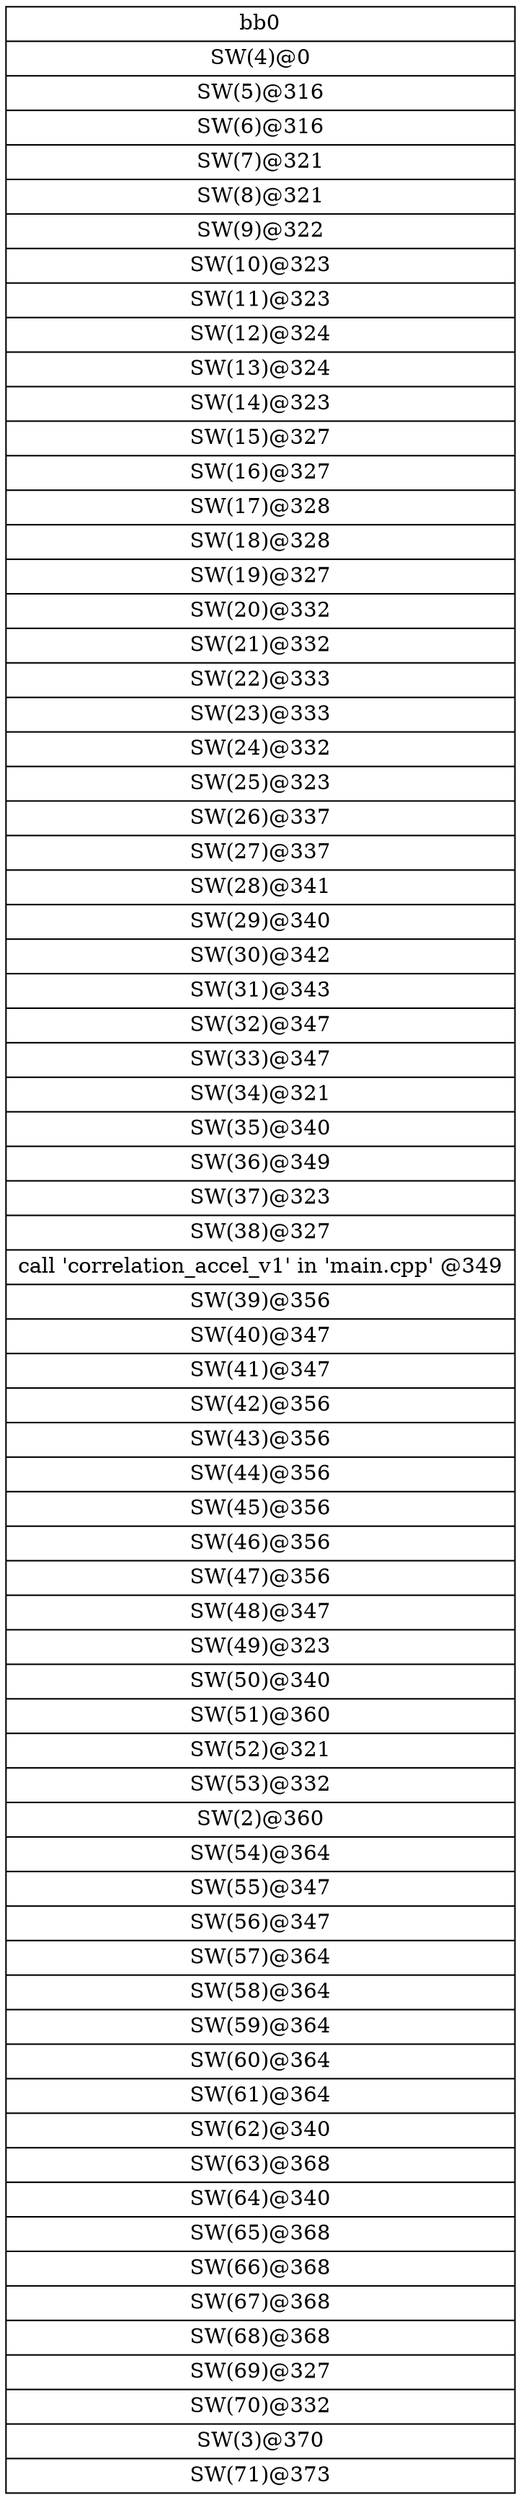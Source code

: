digraph CDFG {
node [shape=record];
bb0 [shape=record, label = "{bb0|<x0x3eadf10>SW(4)@0\n|<x0x3eadf90>SW(5)@316\n|<x0x3eae1a0>SW(6)@316\n|<x0x3eafaa0>SW(7)@321\n|<x0x3eafc60>SW(8)@321\n|<x0x3eafe90>SW(9)@322\n|<x0x3eb00c0>SW(10)@323\n|<x0x3eb02f0>SW(11)@323\n|<x0x3eb0520>SW(12)@324\n|<x0x3eb0770>SW(13)@324\n|<x0x3eb0980>SW(14)@323\n|<x0x3eb0bc0>SW(15)@327\n|<x0x3eb0df0>SW(16)@327\n|<x0x3eb1020>SW(17)@328\n|<x0x3eb1270>SW(18)@328\n|<x0x3eb1480>SW(19)@327\n|<x0x3eb16c0>SW(20)@332\n|<x0x3eb18f0>SW(21)@332\n|<x0x3eaaf10>SW(22)@333\n|<x0x3eab160>SW(23)@333\n|<x0x3eab370>SW(24)@332\n|<x0x3eab5b0>SW(25)@323\n|<x0x3eab7e0>SW(26)@337\n|<x0x3eab9f0>SW(27)@337\n|<x0x3eabc10>SW(28)@341\n|<x0x3eabe60>SW(29)@340\n|<x0x3eac0b0>SW(30)@342\n|<x0x3eac320>SW(31)@343\n|<x0x3eac570>SW(32)@347\n|<x0x3eac790>SW(33)@347\n|<x0x3eac9d0>SW(34)@321\n|<x0x3eacc00>SW(35)@340\n|<x0x3eb1bc0>SW(36)@349\n|<x0x3eb1d40>SW(37)@323\n|<x0x3eb1f70>SW(38)@327\n|<x0x3ea7770>call 'correlation_accel_v1' in 'main.cpp' @349\n|<x0x3eb21c0>SW(39)@356\n|<x0x3eb23e0>SW(40)@347\n|<x0x3eb2620>SW(41)@347\n|<x0x3eb2850>SW(42)@356\n|<x0x3eb2a60>SW(43)@356\n|<x0x3eb2c70>SW(44)@356\n|<x0x3eb2e80>SW(45)@356\n|<x0x3eb3090>SW(46)@356\n|<x0x3eb32f0>SW(47)@356\n|<x0x3eb3510>SW(48)@347\n|<x0x3eb3750>SW(49)@323\n|<x0x3eb3980>SW(50)@340\n|<x0x3eb3bd0>SW(51)@360\n|<x0x3eb3df0>SW(52)@321\n|<x0x3eb4020>SW(53)@332\n|<x0x3eaad80>SW(2)@360\n|<x0x3eb4270>SW(54)@364\n|<x0x3eb4490>SW(55)@347\n|<x0x3eb46d0>SW(56)@347\n|<x0x3eb4900>SW(57)@364\n|<x0x3eb4b10>SW(58)@364\n|<x0x3eb4d20>SW(59)@364\n|<x0x3eb4f30>SW(60)@364\n|<x0x3eb5140>SW(61)@364\n|<x0x3eb53a0>SW(62)@340\n|<x0x3eb55f0>SW(63)@368\n|<x0x3eb5810>SW(64)@340\n|<x0x3eb5a60>SW(65)@368\n|<x0x3eb5d20>SW(66)@368\n|<x0x3eb5e90>SW(67)@368\n|<x0x3eb60a0>SW(68)@368\n|<x0x3eb62e0>SW(69)@327\n|<x0x3eb6510>SW(70)@332\n|<x0x3eaac70>SW(3)@370\n|<x0x3eb6760>SW(71)@373\n}"];
}
